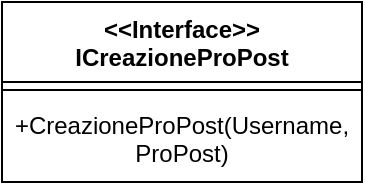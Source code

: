 <mxfile version="21.3.4" type="github">
  <diagram name="Pagina-1" id="be32KOeg9CfK2T5uHP1G">
    <mxGraphModel dx="435" dy="751" grid="1" gridSize="10" guides="1" tooltips="1" connect="1" arrows="1" fold="1" page="1" pageScale="1" pageWidth="827" pageHeight="1169" math="0" shadow="0">
      <root>
        <mxCell id="0" />
        <mxCell id="1" parent="0" />
        <mxCell id="FuAqyfsN4aBB1NJL3RCb-1" value="&lt;div&gt;&amp;lt;&amp;lt;Interface&amp;gt;&amp;gt;&lt;/div&gt;&lt;div&gt;ICreazioneProPost&lt;br&gt;&lt;/div&gt;" style="swimlane;fontStyle=1;align=center;verticalAlign=top;childLayout=stackLayout;horizontal=1;startSize=40;horizontalStack=0;resizeParent=1;resizeParentMax=0;resizeLast=0;collapsible=1;marginBottom=0;whiteSpace=wrap;html=1;" vertex="1" parent="1">
          <mxGeometry x="110" y="230" width="180" height="90" as="geometry" />
        </mxCell>
        <mxCell id="FuAqyfsN4aBB1NJL3RCb-2" value="" style="line;strokeWidth=1;fillColor=none;align=left;verticalAlign=middle;spacingTop=-1;spacingLeft=3;spacingRight=3;rotatable=0;labelPosition=right;points=[];portConstraint=eastwest;strokeColor=inherit;" vertex="1" parent="FuAqyfsN4aBB1NJL3RCb-1">
          <mxGeometry y="40" width="180" height="8" as="geometry" />
        </mxCell>
        <mxCell id="FuAqyfsN4aBB1NJL3RCb-3" value="&lt;div&gt;+CreazioneProPost(Username, ProPost)&lt;br&gt;&lt;/div&gt;" style="text;strokeColor=none;fillColor=none;align=center;verticalAlign=top;spacingLeft=4;spacingRight=4;overflow=hidden;rotatable=0;points=[[0,0.5],[1,0.5]];portConstraint=eastwest;whiteSpace=wrap;html=1;" vertex="1" parent="FuAqyfsN4aBB1NJL3RCb-1">
          <mxGeometry y="48" width="180" height="42" as="geometry" />
        </mxCell>
      </root>
    </mxGraphModel>
  </diagram>
</mxfile>
